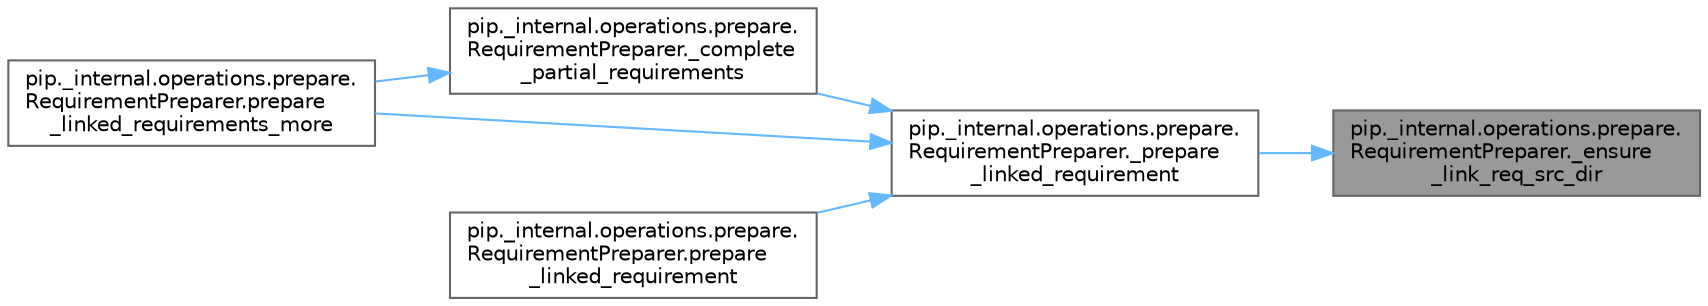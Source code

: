 digraph "pip._internal.operations.prepare.RequirementPreparer._ensure_link_req_src_dir"
{
 // LATEX_PDF_SIZE
  bgcolor="transparent";
  edge [fontname=Helvetica,fontsize=10,labelfontname=Helvetica,labelfontsize=10];
  node [fontname=Helvetica,fontsize=10,shape=box,height=0.2,width=0.4];
  rankdir="RL";
  Node1 [id="Node000001",label="pip._internal.operations.prepare.\lRequirementPreparer._ensure\l_link_req_src_dir",height=0.2,width=0.4,color="gray40", fillcolor="grey60", style="filled", fontcolor="black",tooltip=" "];
  Node1 -> Node2 [id="edge1_Node000001_Node000002",dir="back",color="steelblue1",style="solid",tooltip=" "];
  Node2 [id="Node000002",label="pip._internal.operations.prepare.\lRequirementPreparer._prepare\l_linked_requirement",height=0.2,width=0.4,color="grey40", fillcolor="white", style="filled",URL="$classpip_1_1__internal_1_1operations_1_1prepare_1_1_requirement_preparer.html#a1dd825f0089e12140b034ff21ef38093",tooltip=" "];
  Node2 -> Node3 [id="edge2_Node000002_Node000003",dir="back",color="steelblue1",style="solid",tooltip=" "];
  Node3 [id="Node000003",label="pip._internal.operations.prepare.\lRequirementPreparer._complete\l_partial_requirements",height=0.2,width=0.4,color="grey40", fillcolor="white", style="filled",URL="$classpip_1_1__internal_1_1operations_1_1prepare_1_1_requirement_preparer.html#aab622d384cbec0045f3f25f5d9a38c47",tooltip=" "];
  Node3 -> Node4 [id="edge3_Node000003_Node000004",dir="back",color="steelblue1",style="solid",tooltip=" "];
  Node4 [id="Node000004",label="pip._internal.operations.prepare.\lRequirementPreparer.prepare\l_linked_requirements_more",height=0.2,width=0.4,color="grey40", fillcolor="white", style="filled",URL="$classpip_1_1__internal_1_1operations_1_1prepare_1_1_requirement_preparer.html#a396b18550205e1d5051fe34409545674",tooltip=" "];
  Node2 -> Node5 [id="edge4_Node000002_Node000005",dir="back",color="steelblue1",style="solid",tooltip=" "];
  Node5 [id="Node000005",label="pip._internal.operations.prepare.\lRequirementPreparer.prepare\l_linked_requirement",height=0.2,width=0.4,color="grey40", fillcolor="white", style="filled",URL="$classpip_1_1__internal_1_1operations_1_1prepare_1_1_requirement_preparer.html#a8d120986c2bd2e9690aeb865f508be91",tooltip=" "];
  Node2 -> Node4 [id="edge5_Node000002_Node000004",dir="back",color="steelblue1",style="solid",tooltip=" "];
}
